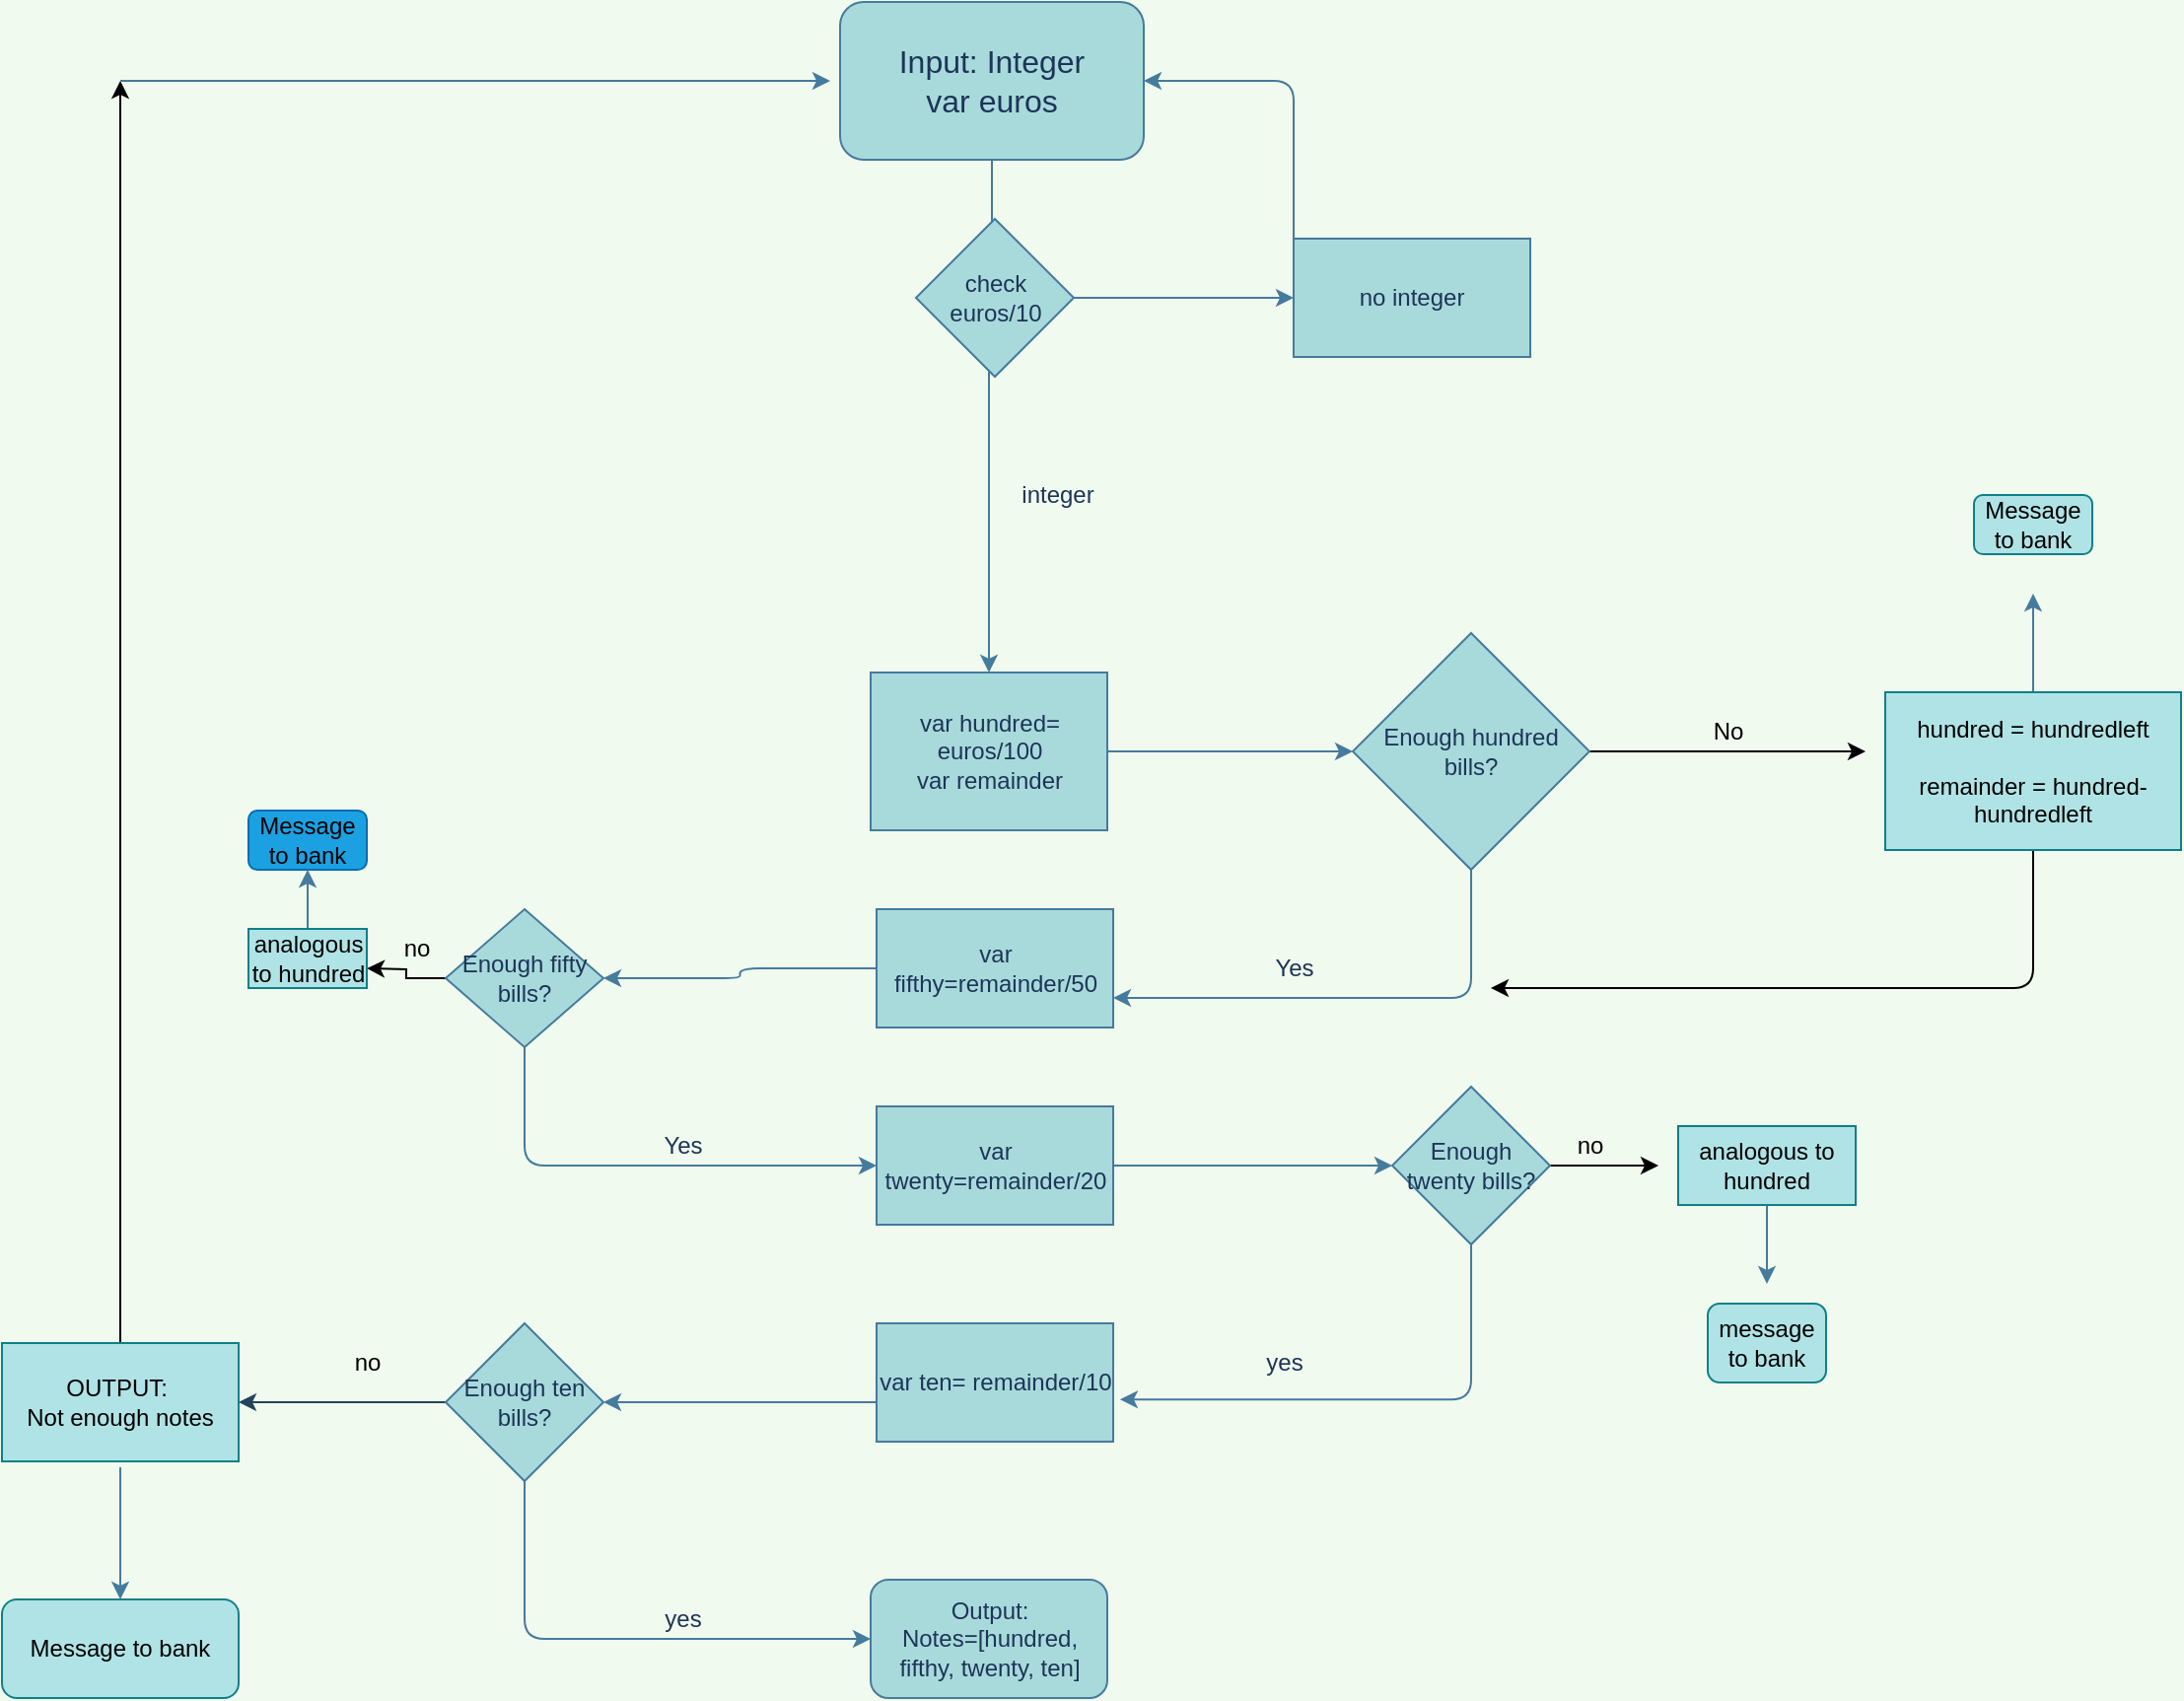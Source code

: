 <mxfile>
    <diagram id="w70Aa0meKw4zrhxHBMEY" name="Page-1">
        <mxGraphModel dx="800" dy="453" grid="1" gridSize="10" guides="1" tooltips="1" connect="1" arrows="1" fold="1" page="1" pageScale="1" pageWidth="2339" pageHeight="3300" background="#F1FAEE" math="0" shadow="0">
            <root>
                <mxCell id="0"/>
                <mxCell id="1" parent="0"/>
                <mxCell id="2" value="&lt;font size=&quot;3&quot;&gt;Input: Integer&lt;br&gt;var euros&lt;br&gt;&lt;/font&gt;" style="rounded=1;whiteSpace=wrap;html=1;sketch=0;fontColor=#1D3557;strokeColor=#457B9D;fillColor=#A8DADC;" parent="1" vertex="1">
                    <mxGeometry x="845" y="50" width="154" height="80" as="geometry"/>
                </mxCell>
                <mxCell id="3" value="" style="endArrow=classic;html=1;fontColor=#1D3557;strokeColor=#457B9D;fillColor=#A8DADC;exitX=0.5;exitY=1;exitDx=0;exitDy=0;" parent="1" source="2" edge="1">
                    <mxGeometry width="50" height="50" relative="1" as="geometry">
                        <mxPoint x="915" y="230" as="sourcePoint"/>
                        <mxPoint x="922" y="200" as="targetPoint"/>
                    </mxGeometry>
                </mxCell>
                <mxCell id="23" style="edgeStyle=orthogonalEdgeStyle;curved=0;rounded=1;sketch=0;orthogonalLoop=1;jettySize=auto;html=1;fontColor=#1D3557;strokeColor=#457B9D;fillColor=#A8DADC;" parent="1" source="4" edge="1">
                    <mxGeometry relative="1" as="geometry">
                        <mxPoint x="1105" y="430" as="targetPoint"/>
                    </mxGeometry>
                </mxCell>
                <mxCell id="4" value="var hundred= euros/100&lt;br&gt;var remainder" style="rounded=0;whiteSpace=wrap;html=1;sketch=0;fontColor=#1D3557;strokeColor=#457B9D;fillColor=#A8DADC;" parent="1" vertex="1">
                    <mxGeometry x="860.5" y="390" width="120" height="80" as="geometry"/>
                </mxCell>
                <mxCell id="30" style="edgeStyle=orthogonalEdgeStyle;curved=0;rounded=1;sketch=0;orthogonalLoop=1;jettySize=auto;html=1;entryX=1;entryY=0.5;entryDx=0;entryDy=0;fontColor=#1D3557;strokeColor=#457B9D;fillColor=#A8DADC;" parent="1" source="8" target="29" edge="1">
                    <mxGeometry relative="1" as="geometry"/>
                </mxCell>
                <mxCell id="8" value="var fifthy=remainder/50" style="rounded=0;whiteSpace=wrap;html=1;sketch=0;fontColor=#1D3557;strokeColor=#457B9D;fillColor=#A8DADC;" parent="1" vertex="1">
                    <mxGeometry x="863.5" y="510" width="120" height="60" as="geometry"/>
                </mxCell>
                <mxCell id="34" style="edgeStyle=orthogonalEdgeStyle;curved=0;rounded=1;sketch=0;orthogonalLoop=1;jettySize=auto;html=1;entryX=0;entryY=0.5;entryDx=0;entryDy=0;fontColor=#1D3557;strokeColor=#457B9D;fillColor=#A8DADC;" parent="1" source="10" target="33" edge="1">
                    <mxGeometry relative="1" as="geometry"/>
                </mxCell>
                <mxCell id="10" value="var twenty=remainder/20" style="rounded=0;whiteSpace=wrap;html=1;sketch=0;fontColor=#1D3557;strokeColor=#457B9D;fillColor=#A8DADC;" parent="1" vertex="1">
                    <mxGeometry x="863.5" y="610" width="120" height="60" as="geometry"/>
                </mxCell>
                <mxCell id="40" style="edgeStyle=orthogonalEdgeStyle;curved=0;rounded=1;sketch=0;orthogonalLoop=1;jettySize=auto;html=1;entryX=1;entryY=0.5;entryDx=0;entryDy=0;fontColor=#1D3557;strokeColor=#457B9D;fillColor=#A8DADC;" parent="1" source="12" target="36" edge="1">
                    <mxGeometry relative="1" as="geometry">
                        <Array as="points">
                            <mxPoint x="825" y="760"/>
                            <mxPoint x="825" y="760"/>
                        </Array>
                    </mxGeometry>
                </mxCell>
                <mxCell id="12" value="var ten= remainder/10" style="rounded=0;whiteSpace=wrap;html=1;sketch=0;fontColor=#1D3557;strokeColor=#457B9D;fillColor=#A8DADC;" parent="1" vertex="1">
                    <mxGeometry x="863.5" y="720" width="120" height="60" as="geometry"/>
                </mxCell>
                <mxCell id="15" value="Output:&lt;br&gt;Notes=[hundred, fifthy, twenty, ten]" style="rounded=1;whiteSpace=wrap;html=1;sketch=0;fontColor=#1D3557;strokeColor=#457B9D;fillColor=#A8DADC;" parent="1" vertex="1">
                    <mxGeometry x="860.5" y="850" width="120" height="60" as="geometry"/>
                </mxCell>
                <mxCell id="21" style="edgeStyle=orthogonalEdgeStyle;curved=0;rounded=1;sketch=0;orthogonalLoop=1;jettySize=auto;html=1;entryX=0.5;entryY=0;entryDx=0;entryDy=0;fontColor=#1D3557;strokeColor=#457B9D;fillColor=#A8DADC;" parent="1" source="16" target="4" edge="1">
                    <mxGeometry relative="1" as="geometry">
                        <Array as="points">
                            <mxPoint x="921" y="290"/>
                        </Array>
                    </mxGeometry>
                </mxCell>
                <mxCell id="16" value="check euros/10" style="rhombus;whiteSpace=wrap;html=1;rounded=0;sketch=0;fontColor=#1D3557;strokeColor=#457B9D;fillColor=#A8DADC;" parent="1" vertex="1">
                    <mxGeometry x="883.5" y="160" width="80" height="80" as="geometry"/>
                </mxCell>
                <mxCell id="17" value="" style="endArrow=classic;html=1;fontColor=#1D3557;strokeColor=#457B9D;fillColor=#A8DADC;exitX=1;exitY=0.5;exitDx=0;exitDy=0;" parent="1" source="16" target="18" edge="1">
                    <mxGeometry width="50" height="50" relative="1" as="geometry">
                        <mxPoint x="905" y="330" as="sourcePoint"/>
                        <mxPoint x="1135" y="200" as="targetPoint"/>
                    </mxGeometry>
                </mxCell>
                <mxCell id="20" style="edgeStyle=orthogonalEdgeStyle;curved=0;rounded=1;sketch=0;orthogonalLoop=1;jettySize=auto;html=1;entryX=1;entryY=0.5;entryDx=0;entryDy=0;fontColor=#1D3557;strokeColor=#457B9D;fillColor=#A8DADC;" parent="1" source="18" target="2" edge="1">
                    <mxGeometry relative="1" as="geometry">
                        <Array as="points">
                            <mxPoint x="1075" y="90"/>
                        </Array>
                    </mxGeometry>
                </mxCell>
                <mxCell id="18" value="no integer" style="rounded=0;whiteSpace=wrap;html=1;sketch=0;fontColor=#1D3557;strokeColor=#457B9D;fillColor=#A8DADC;" parent="1" vertex="1">
                    <mxGeometry x="1075" y="170" width="120" height="60" as="geometry"/>
                </mxCell>
                <mxCell id="22" value="integer" style="text;html=1;align=center;verticalAlign=middle;resizable=0;points=[];autosize=1;strokeColor=none;fontColor=#1D3557;" parent="1" vertex="1">
                    <mxGeometry x="930" y="290" width="50" height="20" as="geometry"/>
                </mxCell>
                <mxCell id="27" style="edgeStyle=orthogonalEdgeStyle;curved=0;rounded=1;sketch=0;orthogonalLoop=1;jettySize=auto;html=1;entryX=1;entryY=0.75;entryDx=0;entryDy=0;fontColor=#1D3557;strokeColor=#457B9D;fillColor=#A8DADC;" parent="1" source="26" target="8" edge="1">
                    <mxGeometry relative="1" as="geometry">
                        <Array as="points">
                            <mxPoint x="1165" y="555"/>
                        </Array>
                    </mxGeometry>
                </mxCell>
                <mxCell id="42" style="edgeStyle=orthogonalEdgeStyle;rounded=0;orthogonalLoop=1;jettySize=auto;html=1;" parent="1" source="26" edge="1">
                    <mxGeometry relative="1" as="geometry">
                        <mxPoint x="1365" y="430" as="targetPoint"/>
                    </mxGeometry>
                </mxCell>
                <mxCell id="26" value="Enough hundred bills?" style="rhombus;whiteSpace=wrap;html=1;rounded=0;sketch=0;fontColor=#1D3557;strokeColor=#457B9D;fillColor=#A8DADC;" parent="1" vertex="1">
                    <mxGeometry x="1105" y="370" width="120" height="120" as="geometry"/>
                </mxCell>
                <mxCell id="28" value="Yes" style="text;html=1;align=center;verticalAlign=middle;resizable=0;points=[];autosize=1;strokeColor=none;fontColor=#1D3557;" parent="1" vertex="1">
                    <mxGeometry x="1060" y="530" width="30" height="20" as="geometry"/>
                </mxCell>
                <mxCell id="31" style="edgeStyle=orthogonalEdgeStyle;curved=0;rounded=1;sketch=0;orthogonalLoop=1;jettySize=auto;html=1;entryX=0;entryY=0.5;entryDx=0;entryDy=0;fontColor=#1D3557;strokeColor=#457B9D;fillColor=#A8DADC;" parent="1" source="29" target="10" edge="1">
                    <mxGeometry relative="1" as="geometry">
                        <Array as="points">
                            <mxPoint x="685" y="640"/>
                        </Array>
                    </mxGeometry>
                </mxCell>
                <mxCell id="48" style="edgeStyle=orthogonalEdgeStyle;rounded=0;orthogonalLoop=1;jettySize=auto;html=1;" parent="1" source="29" edge="1">
                    <mxGeometry relative="1" as="geometry">
                        <mxPoint x="605" y="540" as="targetPoint"/>
                    </mxGeometry>
                </mxCell>
                <mxCell id="29" value="Enough fifty bills?" style="rhombus;whiteSpace=wrap;html=1;rounded=0;sketch=0;fontColor=#1D3557;strokeColor=#457B9D;fillColor=#A8DADC;" parent="1" vertex="1">
                    <mxGeometry x="645" y="510" width="80" height="70" as="geometry"/>
                </mxCell>
                <mxCell id="32" value="Yes" style="text;html=1;align=center;verticalAlign=middle;resizable=0;points=[];autosize=1;strokeColor=none;fontColor=#1D3557;" parent="1" vertex="1">
                    <mxGeometry x="750" y="620" width="30" height="20" as="geometry"/>
                </mxCell>
                <mxCell id="35" style="edgeStyle=orthogonalEdgeStyle;curved=0;rounded=1;sketch=0;orthogonalLoop=1;jettySize=auto;html=1;entryX=1.029;entryY=0.643;entryDx=0;entryDy=0;entryPerimeter=0;fontColor=#1D3557;strokeColor=#457B9D;fillColor=#A8DADC;" parent="1" source="33" target="12" edge="1">
                    <mxGeometry relative="1" as="geometry">
                        <Array as="points">
                            <mxPoint x="1165" y="759"/>
                        </Array>
                    </mxGeometry>
                </mxCell>
                <mxCell id="53" style="edgeStyle=orthogonalEdgeStyle;rounded=0;orthogonalLoop=1;jettySize=auto;html=1;exitX=1;exitY=0.5;exitDx=0;exitDy=0;" parent="1" source="33" edge="1">
                    <mxGeometry relative="1" as="geometry">
                        <mxPoint x="1260" y="640" as="targetPoint"/>
                        <Array as="points">
                            <mxPoint x="1245" y="640"/>
                            <mxPoint x="1245" y="640"/>
                        </Array>
                    </mxGeometry>
                </mxCell>
                <mxCell id="33" value="Enough twenty bills?" style="rhombus;whiteSpace=wrap;html=1;rounded=0;sketch=0;fontColor=#1D3557;strokeColor=#457B9D;fillColor=#A8DADC;" parent="1" vertex="1">
                    <mxGeometry x="1125" y="600" width="80" height="80" as="geometry"/>
                </mxCell>
                <mxCell id="37" style="edgeStyle=orthogonalEdgeStyle;curved=0;rounded=1;sketch=0;orthogonalLoop=1;jettySize=auto;html=1;entryX=0;entryY=0.5;entryDx=0;entryDy=0;fontColor=#1D3557;strokeColor=#457B9D;fillColor=#A8DADC;" parent="1" source="36" target="15" edge="1">
                    <mxGeometry relative="1" as="geometry">
                        <Array as="points">
                            <mxPoint x="685" y="880"/>
                        </Array>
                    </mxGeometry>
                </mxCell>
                <mxCell id="55" style="edgeStyle=orthogonalEdgeStyle;rounded=0;orthogonalLoop=1;jettySize=auto;html=1;exitX=0;exitY=0.5;exitDx=0;exitDy=0;entryX=1;entryY=0.5;entryDx=0;entryDy=0;fillColor=#bac8d3;strokeColor=#23445d;" parent="1" source="36" target="61" edge="1">
                    <mxGeometry relative="1" as="geometry">
                        <mxPoint x="560" y="760" as="targetPoint"/>
                    </mxGeometry>
                </mxCell>
                <mxCell id="36" value="Enough ten bills?" style="rhombus;whiteSpace=wrap;html=1;rounded=0;sketch=0;fontColor=#1D3557;strokeColor=#457B9D;fillColor=#A8DADC;" parent="1" vertex="1">
                    <mxGeometry x="645" y="720" width="80" height="80" as="geometry"/>
                </mxCell>
                <mxCell id="38" value="yes" style="text;html=1;align=center;verticalAlign=middle;resizable=0;points=[];autosize=1;strokeColor=none;fontColor=#1D3557;" parent="1" vertex="1">
                    <mxGeometry x="1055" y="730" width="30" height="20" as="geometry"/>
                </mxCell>
                <mxCell id="39" value="yes" style="text;html=1;align=center;verticalAlign=middle;resizable=0;points=[];autosize=1;strokeColor=none;fontColor=#1D3557;" parent="1" vertex="1">
                    <mxGeometry x="750" y="860" width="30" height="20" as="geometry"/>
                </mxCell>
                <mxCell id="43" value="No" style="text;html=1;align=center;verticalAlign=middle;resizable=0;points=[];autosize=1;strokeColor=none;" parent="1" vertex="1">
                    <mxGeometry x="1280" y="410" width="30" height="20" as="geometry"/>
                </mxCell>
                <mxCell id="45" style="edgeStyle=orthogonalEdgeStyle;rounded=1;orthogonalLoop=1;jettySize=auto;html=1;" parent="1" source="44" edge="1">
                    <mxGeometry relative="1" as="geometry">
                        <mxPoint x="1175" y="550" as="targetPoint"/>
                        <Array as="points">
                            <mxPoint x="1450" y="550"/>
                        </Array>
                    </mxGeometry>
                </mxCell>
                <mxCell id="68" style="edgeStyle=orthogonalEdgeStyle;rounded=1;sketch=0;orthogonalLoop=1;jettySize=auto;html=1;fontColor=#1D3557;strokeColor=#457B9D;fillColor=#A8DADC;" parent="1" source="44" edge="1">
                    <mxGeometry relative="1" as="geometry">
                        <mxPoint x="1450" y="350" as="targetPoint"/>
                    </mxGeometry>
                </mxCell>
                <mxCell id="44" value="hundred = hundredleft&lt;br&gt;&lt;br&gt;remainder = hundred-hundredleft" style="whiteSpace=wrap;html=1;fillColor=#b0e3e6;strokeColor=#0e8088;" parent="1" vertex="1">
                    <mxGeometry x="1375" y="400" width="150" height="80" as="geometry"/>
                </mxCell>
                <mxCell id="56" value="no" style="text;html=1;align=center;verticalAlign=middle;resizable=0;points=[];autosize=1;strokeColor=none;" parent="1" vertex="1">
                    <mxGeometry x="590" y="730" width="30" height="20" as="geometry"/>
                </mxCell>
                <mxCell id="57" value="no&lt;br&gt;" style="text;html=1;align=center;verticalAlign=middle;resizable=0;points=[];autosize=1;strokeColor=none;" parent="1" vertex="1">
                    <mxGeometry x="1210" y="620" width="30" height="20" as="geometry"/>
                </mxCell>
                <mxCell id="58" value="no" style="text;html=1;align=center;verticalAlign=middle;resizable=0;points=[];autosize=1;strokeColor=none;" parent="1" vertex="1">
                    <mxGeometry x="615" y="520" width="30" height="20" as="geometry"/>
                </mxCell>
                <mxCell id="62" style="edgeStyle=orthogonalEdgeStyle;rounded=0;orthogonalLoop=1;jettySize=auto;html=1;" parent="1" source="61" edge="1">
                    <mxGeometry relative="1" as="geometry">
                        <mxPoint x="480" y="90" as="targetPoint"/>
                        <Array as="points">
                            <mxPoint x="480" y="330"/>
                        </Array>
                    </mxGeometry>
                </mxCell>
                <mxCell id="61" value="OUTPUT:&amp;nbsp;&lt;br&gt;Not enough notes" style="rounded=0;whiteSpace=wrap;html=1;fillColor=#b0e3e6;strokeColor=#0e8088;fontColor=#000000;" parent="1" vertex="1">
                    <mxGeometry x="420" y="730" width="120" height="60" as="geometry"/>
                </mxCell>
                <mxCell id="63" value="" style="endArrow=classic;html=1;fontColor=#1D3557;strokeColor=#457B9D;fillColor=#A8DADC;" parent="1" edge="1">
                    <mxGeometry width="50" height="50" relative="1" as="geometry">
                        <mxPoint x="480" y="90" as="sourcePoint"/>
                        <mxPoint x="840" y="90" as="targetPoint"/>
                    </mxGeometry>
                </mxCell>
                <mxCell id="64" value="" style="endArrow=classic;html=1;fontColor=#1D3557;strokeColor=#457B9D;fillColor=#A8DADC;" parent="1" target="65" edge="1">
                    <mxGeometry width="50" height="50" relative="1" as="geometry">
                        <mxPoint x="480" y="800" as="sourcePoint"/>
                        <mxPoint x="480" y="850" as="targetPoint"/>
                        <Array as="points">
                            <mxPoint x="480" y="790"/>
                        </Array>
                    </mxGeometry>
                </mxCell>
                <mxCell id="65" value="Message to bank" style="rounded=1;whiteSpace=wrap;html=1;fillColor=#b0e3e6;strokeColor=#0e8088;fontColor=#000000;" parent="1" vertex="1">
                    <mxGeometry x="420" y="860" width="120" height="50" as="geometry"/>
                </mxCell>
                <mxCell id="67" value="Message to bank" style="rounded=1;whiteSpace=wrap;html=1;fillColor=#1ba1e2;strokeColor=#006EAF;fontColor=#000000;" parent="1" vertex="1">
                    <mxGeometry x="545" y="460" width="60" height="30" as="geometry"/>
                </mxCell>
                <mxCell id="69" value="Message to bank" style="rounded=1;whiteSpace=wrap;html=1;fillColor=#b0e3e6;strokeColor=#0e8088;" parent="1" vertex="1">
                    <mxGeometry x="1420" y="300" width="60" height="30" as="geometry"/>
                </mxCell>
                <mxCell id="73" style="edgeStyle=orthogonalEdgeStyle;rounded=1;sketch=0;orthogonalLoop=1;jettySize=auto;html=1;entryX=0.5;entryY=1;entryDx=0;entryDy=0;fontColor=#1D3557;strokeColor=#457B9D;fillColor=#A8DADC;" parent="1" source="72" target="67" edge="1">
                    <mxGeometry relative="1" as="geometry"/>
                </mxCell>
                <mxCell id="72" value="" style="rounded=0;whiteSpace=wrap;html=1;fillColor=#b0e3e6;strokeColor=#0e8088;" parent="1" vertex="1">
                    <mxGeometry x="545" y="520" width="60" height="30" as="geometry"/>
                </mxCell>
                <mxCell id="51" value="analogous &lt;br&gt;to hundred" style="text;html=1;align=center;verticalAlign=middle;resizable=0;points=[];autosize=1;strokeColor=none;" parent="1" vertex="1">
                    <mxGeometry x="540" y="520" width="70" height="30" as="geometry"/>
                </mxCell>
                <mxCell id="77" style="edgeStyle=orthogonalEdgeStyle;rounded=1;sketch=0;orthogonalLoop=1;jettySize=auto;html=1;fontColor=#1D3557;strokeColor=#457B9D;fillColor=#A8DADC;" parent="1" source="75" edge="1">
                    <mxGeometry relative="1" as="geometry">
                        <mxPoint x="1315" y="700" as="targetPoint"/>
                    </mxGeometry>
                </mxCell>
                <mxCell id="75" value="analogous to hundred" style="whiteSpace=wrap;html=1;fillColor=#b0e3e6;strokeColor=#0e8088;" parent="1" vertex="1">
                    <mxGeometry x="1270" y="620" width="90" height="40" as="geometry"/>
                </mxCell>
                <mxCell id="78" value="message to bank" style="rounded=1;whiteSpace=wrap;html=1;strokeColor=#0e8088;fillColor=#b0e3e6;" parent="1" vertex="1">
                    <mxGeometry x="1285" y="710" width="60" height="40" as="geometry"/>
                </mxCell>
            </root>
        </mxGraphModel>
    </diagram>
</mxfile>